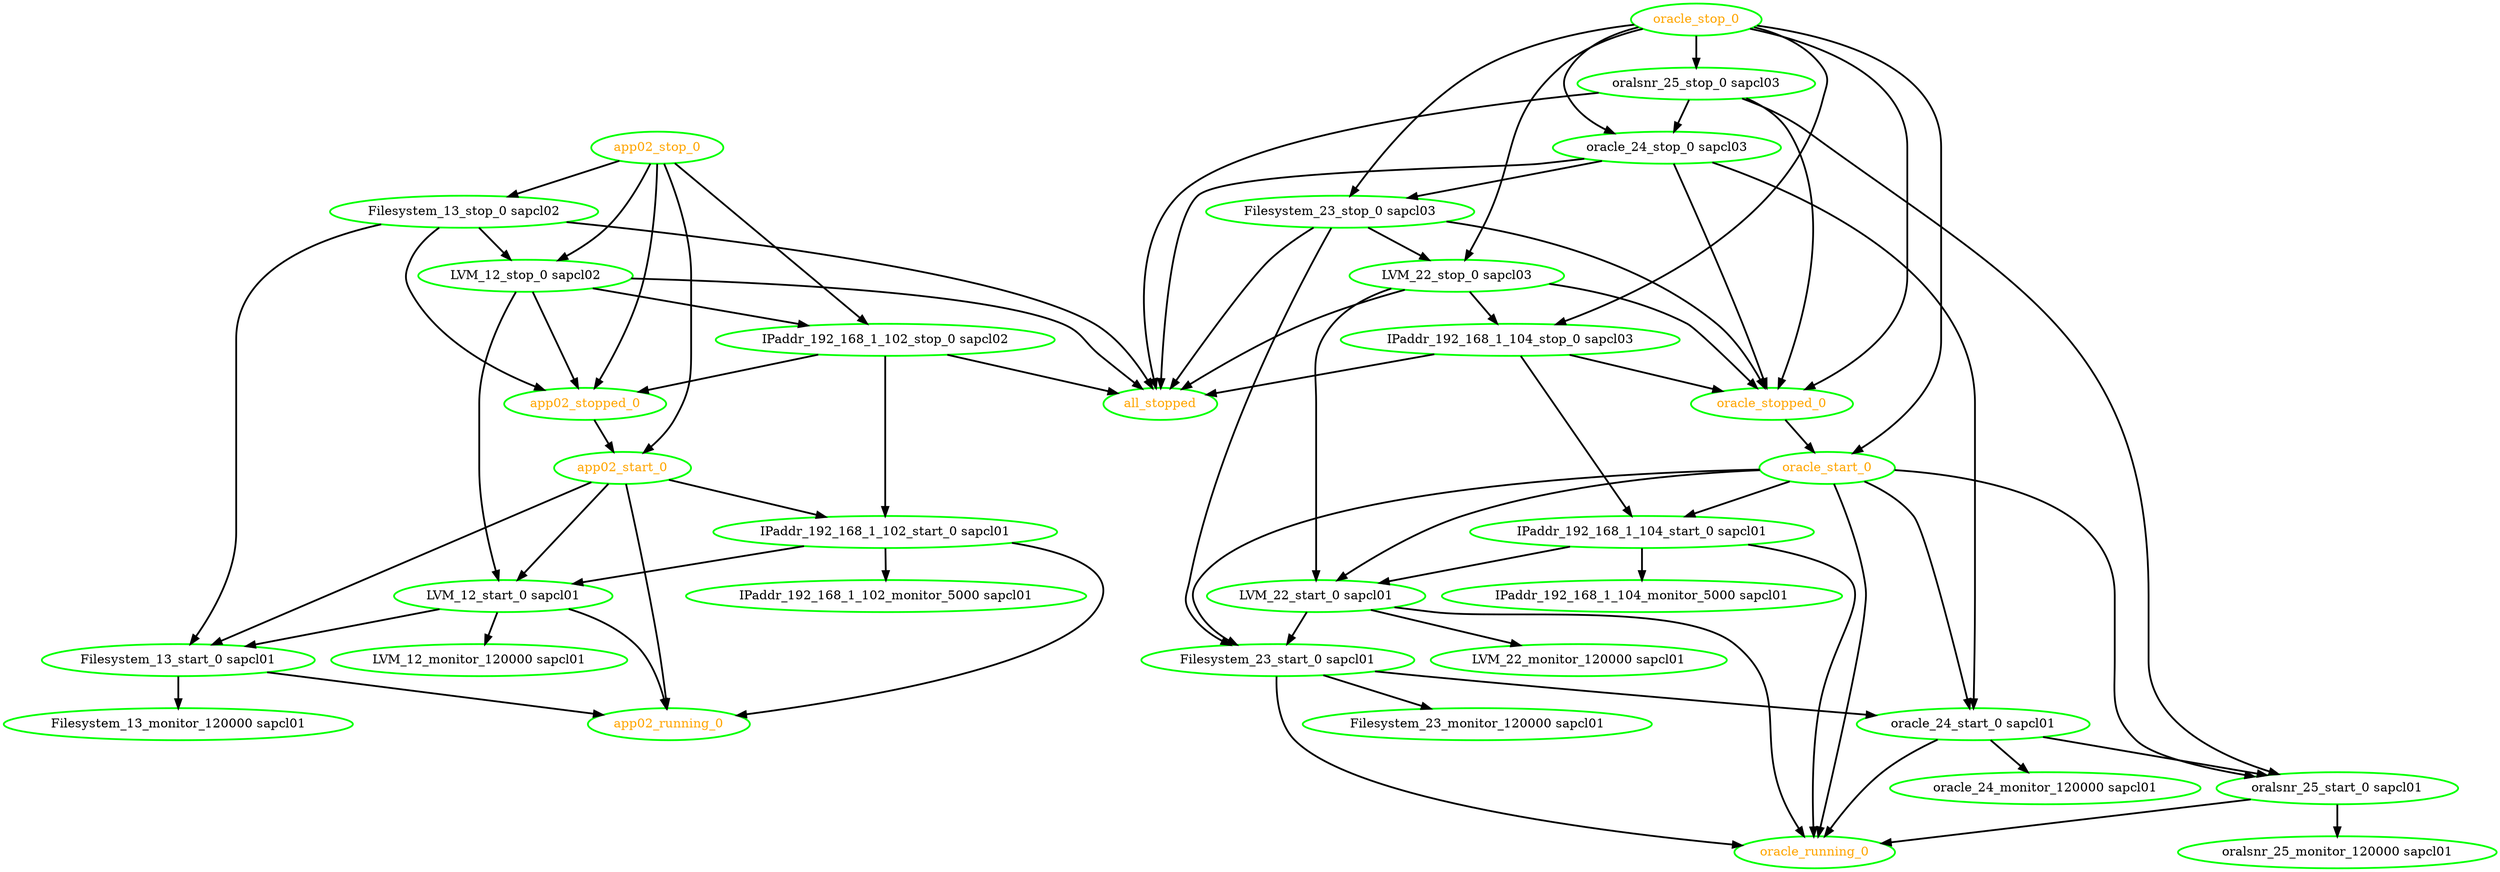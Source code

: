 digraph "g" {
"Filesystem_13_monitor_120000 sapcl01" [ style=bold color="green" fontcolor="black"  ]
"Filesystem_13_start_0 sapcl01" -> "Filesystem_13_monitor_120000 sapcl01" [ style = bold]
"Filesystem_13_start_0 sapcl01" -> "app02_running_0" [ style = bold]
"Filesystem_13_start_0 sapcl01" [ style=bold color="green" fontcolor="black"  ]
"Filesystem_13_stop_0 sapcl02" -> "Filesystem_13_start_0 sapcl01" [ style = bold]
"Filesystem_13_stop_0 sapcl02" -> "LVM_12_stop_0 sapcl02" [ style = bold]
"Filesystem_13_stop_0 sapcl02" -> "all_stopped" [ style = bold]
"Filesystem_13_stop_0 sapcl02" -> "app02_stopped_0" [ style = bold]
"Filesystem_13_stop_0 sapcl02" [ style=bold color="green" fontcolor="black"  ]
"Filesystem_23_monitor_120000 sapcl01" [ style=bold color="green" fontcolor="black"  ]
"Filesystem_23_start_0 sapcl01" -> "Filesystem_23_monitor_120000 sapcl01" [ style = bold]
"Filesystem_23_start_0 sapcl01" -> "oracle_24_start_0 sapcl01" [ style = bold]
"Filesystem_23_start_0 sapcl01" -> "oracle_running_0" [ style = bold]
"Filesystem_23_start_0 sapcl01" [ style=bold color="green" fontcolor="black"  ]
"Filesystem_23_stop_0 sapcl03" -> "Filesystem_23_start_0 sapcl01" [ style = bold]
"Filesystem_23_stop_0 sapcl03" -> "LVM_22_stop_0 sapcl03" [ style = bold]
"Filesystem_23_stop_0 sapcl03" -> "all_stopped" [ style = bold]
"Filesystem_23_stop_0 sapcl03" -> "oracle_stopped_0" [ style = bold]
"Filesystem_23_stop_0 sapcl03" [ style=bold color="green" fontcolor="black"  ]
"IPaddr_192_168_1_102_monitor_5000 sapcl01" [ style=bold color="green" fontcolor="black"  ]
"IPaddr_192_168_1_102_start_0 sapcl01" -> "IPaddr_192_168_1_102_monitor_5000 sapcl01" [ style = bold]
"IPaddr_192_168_1_102_start_0 sapcl01" -> "LVM_12_start_0 sapcl01" [ style = bold]
"IPaddr_192_168_1_102_start_0 sapcl01" -> "app02_running_0" [ style = bold]
"IPaddr_192_168_1_102_start_0 sapcl01" [ style=bold color="green" fontcolor="black"  ]
"IPaddr_192_168_1_102_stop_0 sapcl02" -> "IPaddr_192_168_1_102_start_0 sapcl01" [ style = bold]
"IPaddr_192_168_1_102_stop_0 sapcl02" -> "all_stopped" [ style = bold]
"IPaddr_192_168_1_102_stop_0 sapcl02" -> "app02_stopped_0" [ style = bold]
"IPaddr_192_168_1_102_stop_0 sapcl02" [ style=bold color="green" fontcolor="black"  ]
"IPaddr_192_168_1_104_monitor_5000 sapcl01" [ style=bold color="green" fontcolor="black"  ]
"IPaddr_192_168_1_104_start_0 sapcl01" -> "IPaddr_192_168_1_104_monitor_5000 sapcl01" [ style = bold]
"IPaddr_192_168_1_104_start_0 sapcl01" -> "LVM_22_start_0 sapcl01" [ style = bold]
"IPaddr_192_168_1_104_start_0 sapcl01" -> "oracle_running_0" [ style = bold]
"IPaddr_192_168_1_104_start_0 sapcl01" [ style=bold color="green" fontcolor="black"  ]
"IPaddr_192_168_1_104_stop_0 sapcl03" -> "IPaddr_192_168_1_104_start_0 sapcl01" [ style = bold]
"IPaddr_192_168_1_104_stop_0 sapcl03" -> "all_stopped" [ style = bold]
"IPaddr_192_168_1_104_stop_0 sapcl03" -> "oracle_stopped_0" [ style = bold]
"IPaddr_192_168_1_104_stop_0 sapcl03" [ style=bold color="green" fontcolor="black"  ]
"LVM_12_monitor_120000 sapcl01" [ style=bold color="green" fontcolor="black"  ]
"LVM_12_start_0 sapcl01" -> "Filesystem_13_start_0 sapcl01" [ style = bold]
"LVM_12_start_0 sapcl01" -> "LVM_12_monitor_120000 sapcl01" [ style = bold]
"LVM_12_start_0 sapcl01" -> "app02_running_0" [ style = bold]
"LVM_12_start_0 sapcl01" [ style=bold color="green" fontcolor="black"  ]
"LVM_12_stop_0 sapcl02" -> "IPaddr_192_168_1_102_stop_0 sapcl02" [ style = bold]
"LVM_12_stop_0 sapcl02" -> "LVM_12_start_0 sapcl01" [ style = bold]
"LVM_12_stop_0 sapcl02" -> "all_stopped" [ style = bold]
"LVM_12_stop_0 sapcl02" -> "app02_stopped_0" [ style = bold]
"LVM_12_stop_0 sapcl02" [ style=bold color="green" fontcolor="black"  ]
"LVM_22_monitor_120000 sapcl01" [ style=bold color="green" fontcolor="black"  ]
"LVM_22_start_0 sapcl01" -> "Filesystem_23_start_0 sapcl01" [ style = bold]
"LVM_22_start_0 sapcl01" -> "LVM_22_monitor_120000 sapcl01" [ style = bold]
"LVM_22_start_0 sapcl01" -> "oracle_running_0" [ style = bold]
"LVM_22_start_0 sapcl01" [ style=bold color="green" fontcolor="black"  ]
"LVM_22_stop_0 sapcl03" -> "IPaddr_192_168_1_104_stop_0 sapcl03" [ style = bold]
"LVM_22_stop_0 sapcl03" -> "LVM_22_start_0 sapcl01" [ style = bold]
"LVM_22_stop_0 sapcl03" -> "all_stopped" [ style = bold]
"LVM_22_stop_0 sapcl03" -> "oracle_stopped_0" [ style = bold]
"LVM_22_stop_0 sapcl03" [ style=bold color="green" fontcolor="black"  ]
"all_stopped" [ style=bold color="green" fontcolor="orange"  ]
"app02_running_0" [ style=bold color="green" fontcolor="orange"  ]
"app02_start_0" -> "Filesystem_13_start_0 sapcl01" [ style = bold]
"app02_start_0" -> "IPaddr_192_168_1_102_start_0 sapcl01" [ style = bold]
"app02_start_0" -> "LVM_12_start_0 sapcl01" [ style = bold]
"app02_start_0" -> "app02_running_0" [ style = bold]
"app02_start_0" [ style=bold color="green" fontcolor="orange"  ]
"app02_stop_0" -> "Filesystem_13_stop_0 sapcl02" [ style = bold]
"app02_stop_0" -> "IPaddr_192_168_1_102_stop_0 sapcl02" [ style = bold]
"app02_stop_0" -> "LVM_12_stop_0 sapcl02" [ style = bold]
"app02_stop_0" -> "app02_start_0" [ style = bold]
"app02_stop_0" -> "app02_stopped_0" [ style = bold]
"app02_stop_0" [ style=bold color="green" fontcolor="orange"  ]
"app02_stopped_0" -> "app02_start_0" [ style = bold]
"app02_stopped_0" [ style=bold color="green" fontcolor="orange"  ]
"oracle_24_monitor_120000 sapcl01" [ style=bold color="green" fontcolor="black"  ]
"oracle_24_start_0 sapcl01" -> "oracle_24_monitor_120000 sapcl01" [ style = bold]
"oracle_24_start_0 sapcl01" -> "oracle_running_0" [ style = bold]
"oracle_24_start_0 sapcl01" -> "oralsnr_25_start_0 sapcl01" [ style = bold]
"oracle_24_start_0 sapcl01" [ style=bold color="green" fontcolor="black"  ]
"oracle_24_stop_0 sapcl03" -> "Filesystem_23_stop_0 sapcl03" [ style = bold]
"oracle_24_stop_0 sapcl03" -> "all_stopped" [ style = bold]
"oracle_24_stop_0 sapcl03" -> "oracle_24_start_0 sapcl01" [ style = bold]
"oracle_24_stop_0 sapcl03" -> "oracle_stopped_0" [ style = bold]
"oracle_24_stop_0 sapcl03" [ style=bold color="green" fontcolor="black"  ]
"oracle_running_0" [ style=bold color="green" fontcolor="orange"  ]
"oracle_start_0" -> "Filesystem_23_start_0 sapcl01" [ style = bold]
"oracle_start_0" -> "IPaddr_192_168_1_104_start_0 sapcl01" [ style = bold]
"oracle_start_0" -> "LVM_22_start_0 sapcl01" [ style = bold]
"oracle_start_0" -> "oracle_24_start_0 sapcl01" [ style = bold]
"oracle_start_0" -> "oracle_running_0" [ style = bold]
"oracle_start_0" -> "oralsnr_25_start_0 sapcl01" [ style = bold]
"oracle_start_0" [ style=bold color="green" fontcolor="orange"  ]
"oracle_stop_0" -> "Filesystem_23_stop_0 sapcl03" [ style = bold]
"oracle_stop_0" -> "IPaddr_192_168_1_104_stop_0 sapcl03" [ style = bold]
"oracle_stop_0" -> "LVM_22_stop_0 sapcl03" [ style = bold]
"oracle_stop_0" -> "oracle_24_stop_0 sapcl03" [ style = bold]
"oracle_stop_0" -> "oracle_start_0" [ style = bold]
"oracle_stop_0" -> "oracle_stopped_0" [ style = bold]
"oracle_stop_0" -> "oralsnr_25_stop_0 sapcl03" [ style = bold]
"oracle_stop_0" [ style=bold color="green" fontcolor="orange"  ]
"oracle_stopped_0" -> "oracle_start_0" [ style = bold]
"oracle_stopped_0" [ style=bold color="green" fontcolor="orange"  ]
"oralsnr_25_monitor_120000 sapcl01" [ style=bold color="green" fontcolor="black"  ]
"oralsnr_25_start_0 sapcl01" -> "oracle_running_0" [ style = bold]
"oralsnr_25_start_0 sapcl01" -> "oralsnr_25_monitor_120000 sapcl01" [ style = bold]
"oralsnr_25_start_0 sapcl01" [ style=bold color="green" fontcolor="black"  ]
"oralsnr_25_stop_0 sapcl03" -> "all_stopped" [ style = bold]
"oralsnr_25_stop_0 sapcl03" -> "oracle_24_stop_0 sapcl03" [ style = bold]
"oralsnr_25_stop_0 sapcl03" -> "oracle_stopped_0" [ style = bold]
"oralsnr_25_stop_0 sapcl03" -> "oralsnr_25_start_0 sapcl01" [ style = bold]
"oralsnr_25_stop_0 sapcl03" [ style=bold color="green" fontcolor="black"  ]
}
